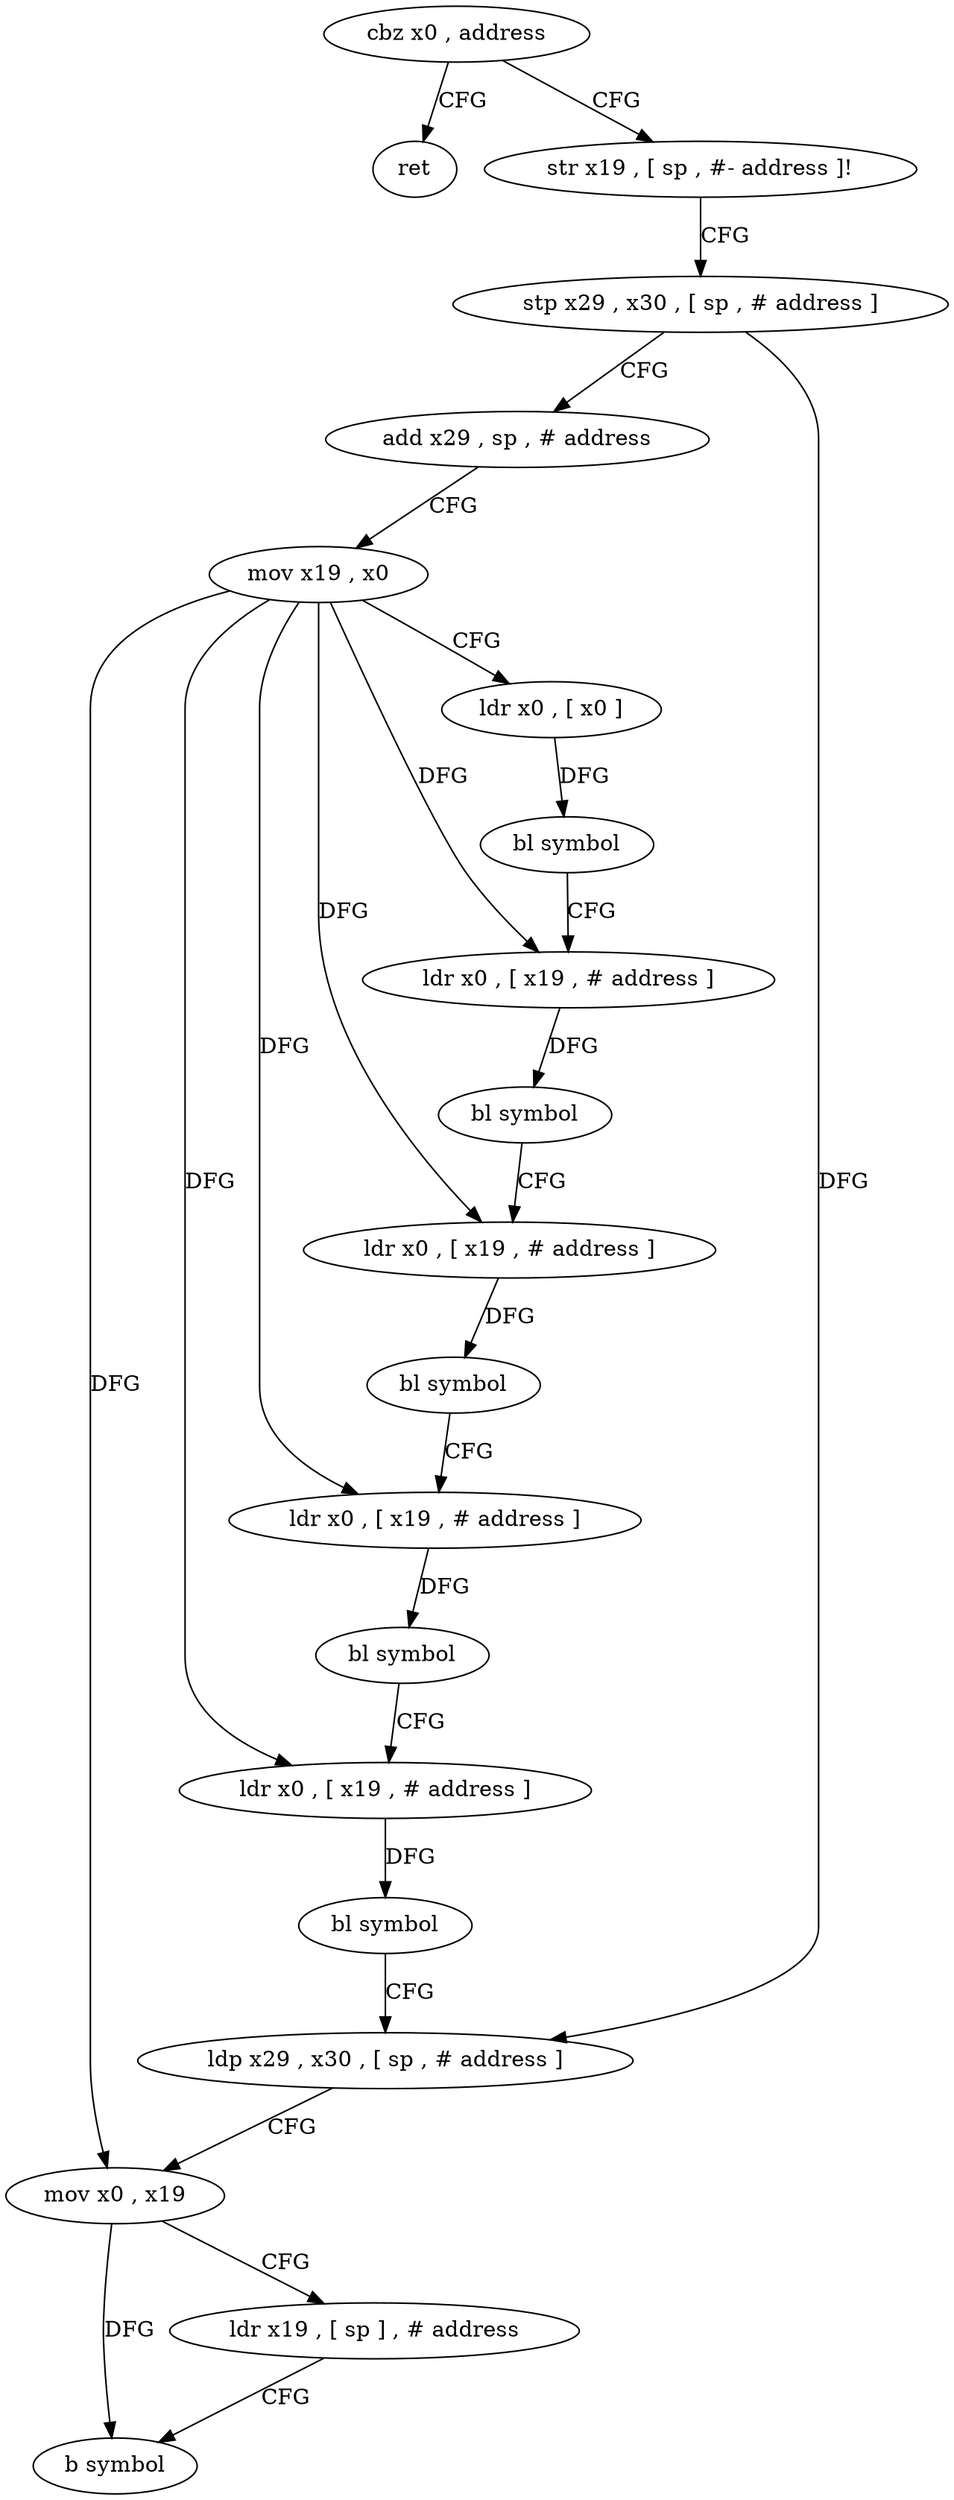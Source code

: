 digraph "func" {
"75972" [label = "cbz x0 , address" ]
"76048" [label = "ret" ]
"75976" [label = "str x19 , [ sp , #- address ]!" ]
"75980" [label = "stp x29 , x30 , [ sp , # address ]" ]
"75984" [label = "add x29 , sp , # address" ]
"75988" [label = "mov x19 , x0" ]
"75992" [label = "ldr x0 , [ x0 ]" ]
"75996" [label = "bl symbol" ]
"76000" [label = "ldr x0 , [ x19 , # address ]" ]
"76004" [label = "bl symbol" ]
"76008" [label = "ldr x0 , [ x19 , # address ]" ]
"76012" [label = "bl symbol" ]
"76016" [label = "ldr x0 , [ x19 , # address ]" ]
"76020" [label = "bl symbol" ]
"76024" [label = "ldr x0 , [ x19 , # address ]" ]
"76028" [label = "bl symbol" ]
"76032" [label = "ldp x29 , x30 , [ sp , # address ]" ]
"76036" [label = "mov x0 , x19" ]
"76040" [label = "ldr x19 , [ sp ] , # address" ]
"76044" [label = "b symbol" ]
"75972" -> "76048" [ label = "CFG" ]
"75972" -> "75976" [ label = "CFG" ]
"75976" -> "75980" [ label = "CFG" ]
"75980" -> "75984" [ label = "CFG" ]
"75980" -> "76032" [ label = "DFG" ]
"75984" -> "75988" [ label = "CFG" ]
"75988" -> "75992" [ label = "CFG" ]
"75988" -> "76000" [ label = "DFG" ]
"75988" -> "76008" [ label = "DFG" ]
"75988" -> "76016" [ label = "DFG" ]
"75988" -> "76024" [ label = "DFG" ]
"75988" -> "76036" [ label = "DFG" ]
"75992" -> "75996" [ label = "DFG" ]
"75996" -> "76000" [ label = "CFG" ]
"76000" -> "76004" [ label = "DFG" ]
"76004" -> "76008" [ label = "CFG" ]
"76008" -> "76012" [ label = "DFG" ]
"76012" -> "76016" [ label = "CFG" ]
"76016" -> "76020" [ label = "DFG" ]
"76020" -> "76024" [ label = "CFG" ]
"76024" -> "76028" [ label = "DFG" ]
"76028" -> "76032" [ label = "CFG" ]
"76032" -> "76036" [ label = "CFG" ]
"76036" -> "76040" [ label = "CFG" ]
"76036" -> "76044" [ label = "DFG" ]
"76040" -> "76044" [ label = "CFG" ]
}
